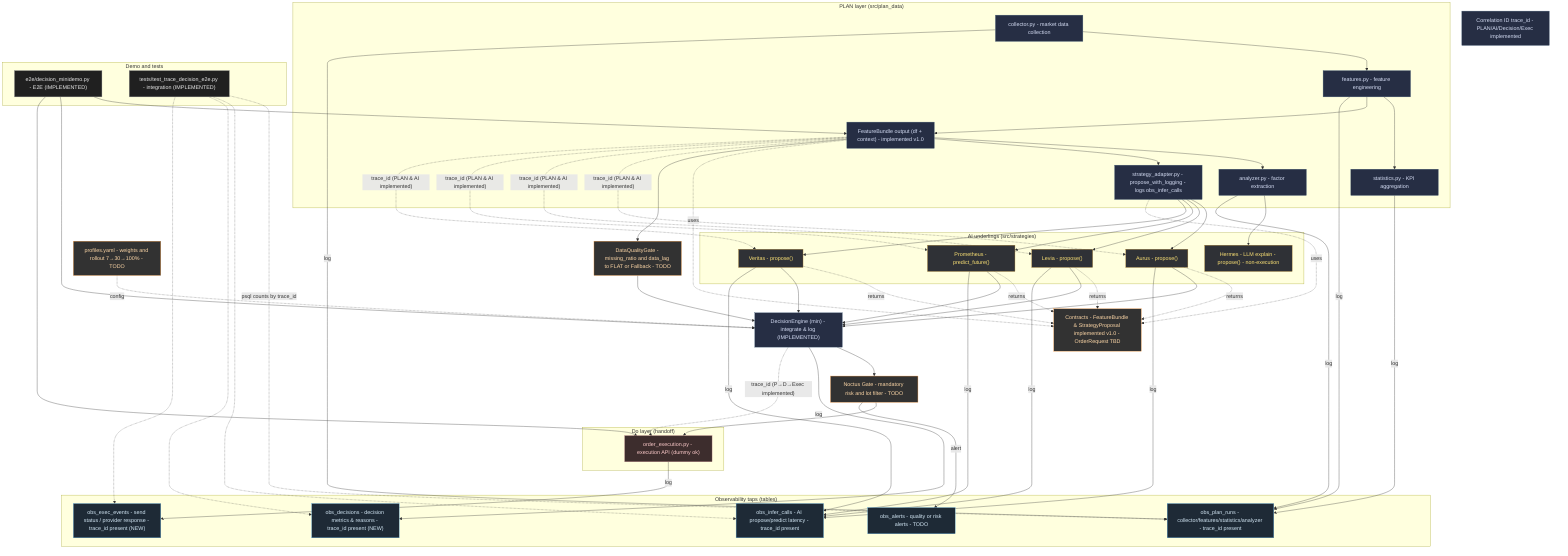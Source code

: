 graph TD

%% ====== styles (GitHub-safe) ======
classDef plan fill:#262e44,stroke:#47617a,color:#d8e0f7;
classDef ai fill:#2f3136,stroke:#a97e2c,color:#ffe476;
classDef do fill:#3d2d2d,stroke:#cc9999,color:#ffcccc;
classDef todo fill:#323232,stroke:#ff9f43,color:#ffd8a8;
classDef obs fill:#1e2a36,stroke:#5dade2,color:#d6eaf8;
classDef demo fill:#202020,stroke:#8a8a8a,color:#eaeaea;

%% ====== PLAN layer ======
subgraph PLAN ["PLAN layer (src/plan_data)"]
  COLLECT["collector.py - market data collection"]:::plan
  FEATURES["features.py - feature engineering"]:::plan
  FEATDF["FeatureBundle output (df + context) - implemented v1.0"]:::plan
  ANALYZER["analyzer.py - factor extraction"]:::plan
  STATS["statistics.py - KPI aggregation"]:::plan
  ADAPTER["strategy_adapter.py - propose_with_logging - logs obs_infer_calls"]:::plan
end

%% ====== AI underlings (Hermes is non-execution) ======
subgraph AI_UNDERLINGS ["AI underlings (src/strategies)"]
  AURUS["Aurus - propose()"]:::ai
  LEVIA["Levia - propose()"]:::ai
  PROM["Prometheus - predict_future()"]:::ai
  VERITAS["Veritas - propose()"]:::ai
  HERMES["Hermes - LLM explain - propose() - non-execution"]:::ai
end

%% ====== Decision integration and risk gate ======
DECISION["DecisionEngine (min) - integrate & log (IMPLEMENTED)"]:::plan
NOCTUSGATE["Noctus Gate - mandatory risk and lot filter - TODO"]:::todo
QUALITY["DataQualityGate - missing_ratio and data_lag to FLAT or Fallback - TODO"]:::todo
PROFILES["profiles.yaml - weights and rollout 7→30→100% - TODO"]:::todo

%% ====== Contracts ======
CONTRACTS["Contracts - FeatureBundle & StrategyProposal implemented v1.0 - OrderRequest TBD"]:::todo
TRACEID["Correlation ID trace_id - PLAN/AI/Decision/Exec implemented"]:::plan

%% ====== Do layer (handoff) ======
subgraph DO_LAYER ["Do layer (handoff)"]
  ORDER["order_execution.py - execution API (dummy ok)"]:::do
end

%% ====== Demo and tests ======
subgraph DEMO ["Demo and tests"]
  DECISION_MINI["e2e/decision_minidemo.py - E2E (IMPLEMENTED)"]:::demo
  TEST_E2E["tests/test_trace_decision_e2e.py - integration (IMPLEMENTED)"]:::demo
end

%% ====== Observability taps ======
subgraph OBS ["Observability taps (tables)"]
  OBS_PLAN["obs_plan_runs - collector/features/statistics/analyzer - trace_id present"]:::obs
  OBS_INFER["obs_infer_calls - AI propose/predict latency - trace_id present"]:::obs
  OBS_DEC["obs_decisions - decision metrics & reasons - trace_id present (NEW)"]:::obs
  OBS_EXEC["obs_exec_events - send status / provider response - trace_id present (NEW)"]:::obs
  OBS_ALT["obs_alerts - quality or risk alerts - TODO"]:::obs
end

%% ====== PLAN flow ======
COLLECT --> FEATURES --> STATS
FEATURES --> FEATDF
FEATDF --> ANALYZER
ANALYZER --> HERMES
FEATDF --> ADAPTER
ADAPTER --> AURUS
ADAPTER --> LEVIA
ADAPTER --> PROM
ADAPTER --> VERITAS

%% ====== Contracts ======
FEATDF -. "uses" .-> CONTRACTS
ADAPTER -. "uses" .-> CONTRACTS
AURUS -. "returns" .-> CONTRACTS
LEVIA -. "returns" .-> CONTRACTS
PROM  -. "returns" .-> CONTRACTS
VERITAS -. "returns" .-> CONTRACTS

%% ====== Decision integration path ======
FEATDF --> QUALITY
QUALITY --> DECISION
AURUS --> DECISION
LEVIA --> DECISION
PROM  --> DECISION
VERITAS --> DECISION
PROFILES -. "config" .-> DECISION
DECISION --> NOCTUSGATE
NOCTUSGATE --> ORDER

%% ====== Demo edges ======
DECISION_MINI --> FEATDF
DECISION_MINI --> DECISION
DECISION_MINI --> ORDER
TEST_E2E -. "psql counts by trace_id" .-> OBS_PLAN
TEST_E2E -.-> OBS_INFER
TEST_E2E -.-> OBS_DEC
TEST_E2E -.-> OBS_EXEC

%% ====== Observability wiring ======
COLLECT  -->|log| OBS_PLAN
FEATURES -->|log| OBS_PLAN
STATS    -->|log| OBS_PLAN
ANALYZER -->|log| OBS_PLAN
AURUS    -->|log| OBS_INFER
LEVIA    -->|log| OBS_INFER
PROM     -->|log| OBS_INFER
VERITAS  -->|log| OBS_INFER
DECISION -->|log| OBS_DEC
ORDER    -->|log| OBS_EXEC
NOCTUSGATE -->|alert| OBS_ALT

%% ====== trace_id notes ======
FEATDF -. "trace_id (PLAN & AI implemented)" .-> AURUS
FEATDF -. "trace_id (PLAN & AI implemented)" .-> LEVIA
FEATDF -. "trace_id (PLAN & AI implemented)" .-> PROM
FEATDF -. "trace_id (PLAN & AI implemented)" .-> VERITAS
DECISION -. "trace_id (P→D→Exec implemented)" .-> ORDER

%% ====== class bindings ======
class COLLECT,FEATURES,FEATDF,ANALYZER,STATS,ADAPTER plan;
class AURUS,LEVIA,PROM,VERITAS,HERMES ai;
class ORDER do;
class DECISION plan;
class NOCTUSGATE,QUALITY,PROFILES,CONTRACTS todo;
class TRACEID plan;
class OBS_PLAN,OBS_INFER,OBS_DEC,OBS_EXEC,OBS_ALT obs;
class DECISION_MINI,TEST_E2E demo;